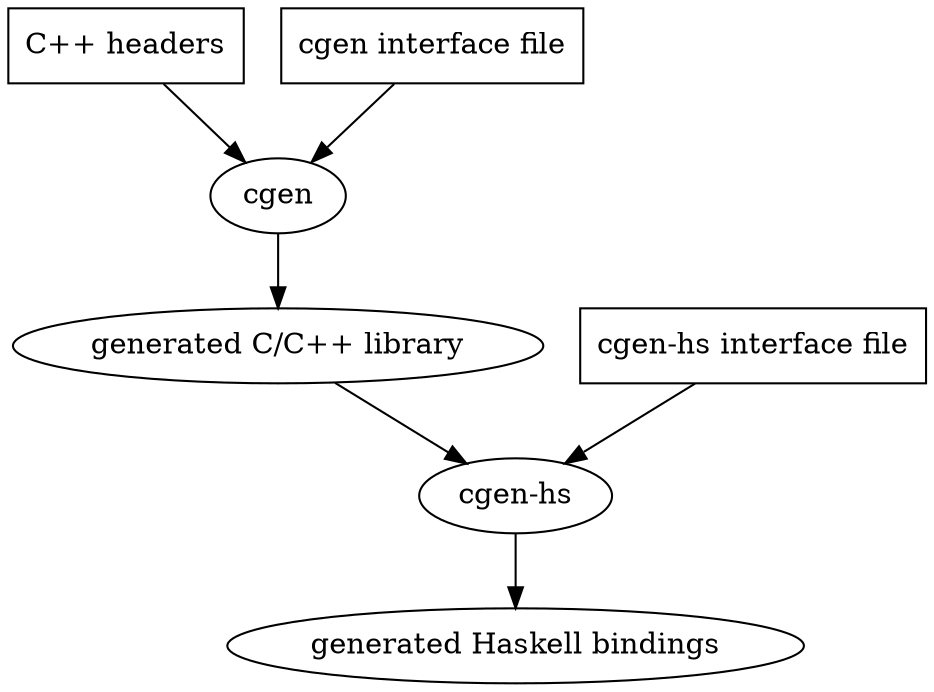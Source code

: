 digraph G
{
	node [shape = box];
	"C++ headers";
	"cgen interface file";
	"cgen-hs interface file";
	node [shape = ellipse];
	"cgen";
	"cgen-hs";
	// node [shape = box, style = filled, color = "#f0a0a0"];
	"generated C/C++ library";
	"generated Haskell bindings";

	"C++ headers" -> "cgen";
	"cgen interface file" -> "cgen";
	"cgen" -> "generated C/C++ library";
	"generated C/C++ library" -> "cgen-hs";
	"cgen-hs interface file" -> "cgen-hs";
	"cgen-hs" -> "generated Haskell bindings";
}


